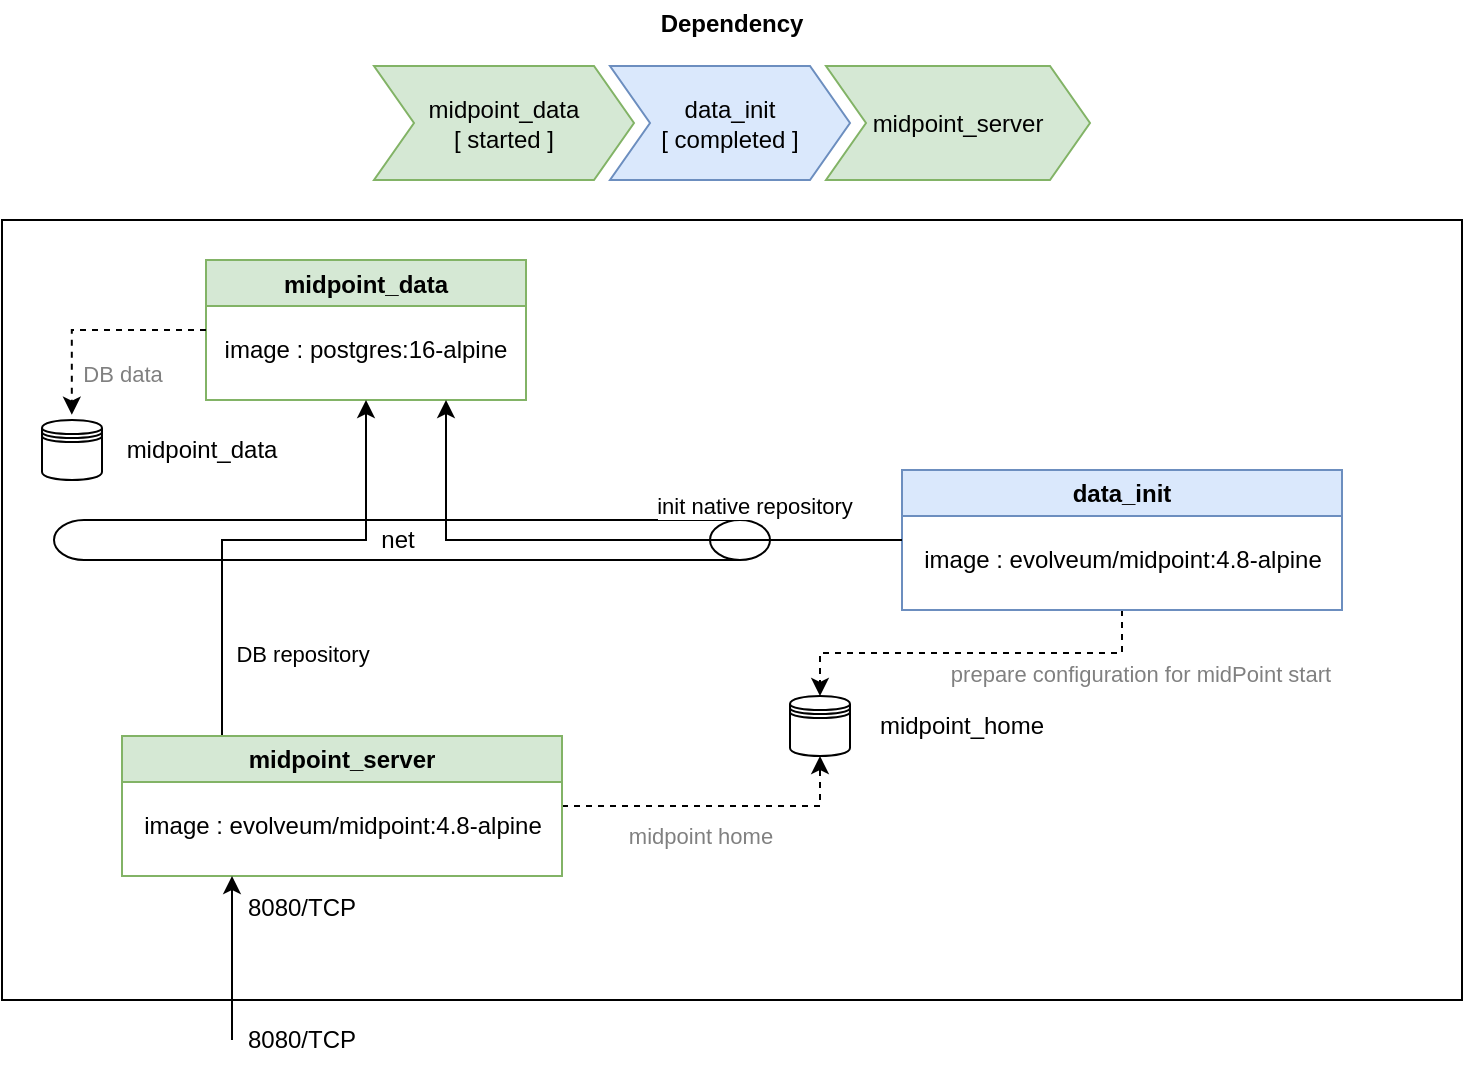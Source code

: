 <mxfile version="23.0.2" type="device">
  <diagram name="Page-1" id="vJfFicUDuaj3sC3rsSDq">
    <mxGraphModel dx="934" dy="576" grid="1" gridSize="10" guides="1" tooltips="1" connect="1" arrows="1" fold="1" page="1" pageScale="1" pageWidth="775" pageHeight="550" math="0" shadow="0">
      <root>
        <mxCell id="0" />
        <mxCell id="1" parent="0" />
        <mxCell id="EPUnmvleZXee-a4uKBJ4-33" value="" style="rounded=0;whiteSpace=wrap;html=1;" vertex="1" parent="1">
          <mxGeometry x="20" y="122" width="730" height="390" as="geometry" />
        </mxCell>
        <mxCell id="EPUnmvleZXee-a4uKBJ4-2" value="Dependency" style="swimlane;childLayout=stackLayout;horizontal=1;fillColor=none;horizontalStack=1;resizeParent=1;resizeParentMax=0;resizeLast=0;collapsible=0;strokeColor=none;stackBorder=10;stackSpacing=-12;resizable=1;align=center;points=[];whiteSpace=wrap;html=1;" vertex="1" parent="1">
          <mxGeometry x="196" y="12" width="378" height="100" as="geometry" />
        </mxCell>
        <mxCell id="EPUnmvleZXee-a4uKBJ4-3" value="midpoint_data&lt;br&gt;[ started ]" style="shape=step;perimeter=stepPerimeter;fixedSize=1;points=[];whiteSpace=wrap;html=1;fillColor=#d5e8d4;strokeColor=#82b366;" vertex="1" parent="EPUnmvleZXee-a4uKBJ4-2">
          <mxGeometry x="10" y="33" width="130" height="57" as="geometry" />
        </mxCell>
        <mxCell id="EPUnmvleZXee-a4uKBJ4-4" value="data_init&lt;br&gt;[ completed ]" style="shape=step;perimeter=stepPerimeter;fixedSize=1;points=[];whiteSpace=wrap;html=1;fillColor=#dae8fc;strokeColor=#6c8ebf;" vertex="1" parent="EPUnmvleZXee-a4uKBJ4-2">
          <mxGeometry x="128" y="33" width="120" height="57" as="geometry" />
        </mxCell>
        <mxCell id="EPUnmvleZXee-a4uKBJ4-5" value="midpoint_server" style="shape=step;perimeter=stepPerimeter;fixedSize=1;points=[];whiteSpace=wrap;html=1;fillColor=#d5e8d4;strokeColor=#82b366;" vertex="1" parent="EPUnmvleZXee-a4uKBJ4-2">
          <mxGeometry x="236" y="33" width="132" height="57" as="geometry" />
        </mxCell>
        <mxCell id="EPUnmvleZXee-a4uKBJ4-26" value="&lt;font color=&quot;#808080&quot;&gt;prepare configuration for midPoint start&lt;/font&gt;" style="edgeStyle=orthogonalEdgeStyle;rounded=0;orthogonalLoop=1;jettySize=auto;html=1;exitX=0.5;exitY=1;exitDx=0;exitDy=0;entryX=0.5;entryY=0;entryDx=0;entryDy=0;dashed=1;" edge="1" parent="1" source="EPUnmvleZXee-a4uKBJ4-11" target="EPUnmvleZXee-a4uKBJ4-23">
          <mxGeometry x="-0.146" y="71" relative="1" as="geometry">
            <mxPoint x="70" y="-61" as="offset" />
          </mxGeometry>
        </mxCell>
        <mxCell id="EPUnmvleZXee-a4uKBJ4-11" value="data_init" style="swimlane;whiteSpace=wrap;html=1;fillColor=#dae8fc;strokeColor=#6c8ebf;" vertex="1" parent="1">
          <mxGeometry x="470" y="247" width="220" height="70" as="geometry" />
        </mxCell>
        <mxCell id="EPUnmvleZXee-a4uKBJ4-20" value="image : evolveum/midpoint:4.8-alpine" style="text;html=1;strokeColor=none;fillColor=none;align=center;verticalAlign=middle;whiteSpace=wrap;rounded=0;container=0;" vertex="1" parent="EPUnmvleZXee-a4uKBJ4-11">
          <mxGeometry x="7.5" y="30" width="205" height="30" as="geometry" />
        </mxCell>
        <mxCell id="EPUnmvleZXee-a4uKBJ4-1" value="midpoint_data" style="swimlane;startSize=23;container=0;fillColor=#d5e8d4;strokeColor=#82b366;" vertex="1" parent="1">
          <mxGeometry x="122" y="142" width="160" height="70" as="geometry" />
        </mxCell>
        <mxCell id="EPUnmvleZXee-a4uKBJ4-7" value="image : postgres:16-alpine" style="text;html=1;strokeColor=none;fillColor=none;align=center;verticalAlign=middle;whiteSpace=wrap;rounded=0;container=0;" vertex="1" parent="EPUnmvleZXee-a4uKBJ4-1">
          <mxGeometry x="5" y="30" width="150" height="30" as="geometry" />
        </mxCell>
        <mxCell id="EPUnmvleZXee-a4uKBJ4-14" value="" style="group" vertex="1" connectable="0" parent="1">
          <mxGeometry x="40" y="222" width="110" height="30" as="geometry" />
        </mxCell>
        <mxCell id="EPUnmvleZXee-a4uKBJ4-8" value="" style="shape=datastore;whiteSpace=wrap;html=1;container=0;movable=1;resizable=1;rotatable=1;deletable=1;editable=1;locked=0;connectable=1;" vertex="1" parent="EPUnmvleZXee-a4uKBJ4-14">
          <mxGeometry width="30" height="30" as="geometry" />
        </mxCell>
        <mxCell id="EPUnmvleZXee-a4uKBJ4-12" value="midpoint_data" style="text;html=1;strokeColor=none;fillColor=none;align=center;verticalAlign=middle;whiteSpace=wrap;rounded=0;" vertex="1" parent="EPUnmvleZXee-a4uKBJ4-14">
          <mxGeometry x="50" width="60" height="30" as="geometry" />
        </mxCell>
        <mxCell id="EPUnmvleZXee-a4uKBJ4-19" value="&lt;font color=&quot;#808080&quot;&gt;DB data&lt;/font&gt;" style="edgeStyle=orthogonalEdgeStyle;rounded=0;orthogonalLoop=1;jettySize=auto;html=1;entryX=0.497;entryY=-0.088;entryDx=0;entryDy=0;entryPerimeter=0;jumpStyle=none;shadow=0;dashed=1;" edge="1" parent="1" source="EPUnmvleZXee-a4uKBJ4-1" target="EPUnmvleZXee-a4uKBJ4-8">
          <mxGeometry x="0.634" y="25" relative="1" as="geometry">
            <mxPoint as="offset" />
          </mxGeometry>
        </mxCell>
        <mxCell id="EPUnmvleZXee-a4uKBJ4-22" value="" style="group" vertex="1" connectable="0" parent="1">
          <mxGeometry x="420" y="360" width="110" height="30" as="geometry" />
        </mxCell>
        <mxCell id="EPUnmvleZXee-a4uKBJ4-23" value="" style="shape=datastore;whiteSpace=wrap;html=1;container=0;movable=1;resizable=1;rotatable=1;deletable=1;editable=1;locked=0;connectable=1;" vertex="1" parent="EPUnmvleZXee-a4uKBJ4-22">
          <mxGeometry x="-6" width="30" height="30" as="geometry" />
        </mxCell>
        <mxCell id="EPUnmvleZXee-a4uKBJ4-24" value="midpoint_home" style="text;html=1;strokeColor=none;fillColor=none;align=center;verticalAlign=middle;whiteSpace=wrap;rounded=0;" vertex="1" parent="EPUnmvleZXee-a4uKBJ4-22">
          <mxGeometry x="50" width="60" height="30" as="geometry" />
        </mxCell>
        <mxCell id="EPUnmvleZXee-a4uKBJ4-30" value="&lt;font color=&quot;#808080&quot;&gt;midpoint home&lt;/font&gt;" style="edgeStyle=orthogonalEdgeStyle;rounded=0;orthogonalLoop=1;jettySize=auto;html=1;entryX=0.5;entryY=1;entryDx=0;entryDy=0;dashed=1;strokeColor=#000000;" edge="1" parent="1" source="EPUnmvleZXee-a4uKBJ4-27" target="EPUnmvleZXee-a4uKBJ4-23">
          <mxGeometry x="-0.092" y="-15" relative="1" as="geometry">
            <mxPoint x="-1" as="offset" />
          </mxGeometry>
        </mxCell>
        <mxCell id="EPUnmvleZXee-a4uKBJ4-34" value="net" style="shape=cylinder3;whiteSpace=wrap;html=1;boundedLbl=1;backgroundOutline=1;size=15;direction=south;" vertex="1" parent="1">
          <mxGeometry x="46" y="272" width="358" height="20" as="geometry" />
        </mxCell>
        <mxCell id="EPUnmvleZXee-a4uKBJ4-38" value="DB repository" style="edgeStyle=orthogonalEdgeStyle;rounded=0;orthogonalLoop=1;jettySize=auto;html=1;entryX=0.5;entryY=1;entryDx=0;entryDy=0;" edge="1" parent="1" source="EPUnmvleZXee-a4uKBJ4-27" target="EPUnmvleZXee-a4uKBJ4-1">
          <mxGeometry x="-0.655" y="-40" relative="1" as="geometry">
            <Array as="points">
              <mxPoint x="130" y="282" />
              <mxPoint x="202" y="282" />
            </Array>
            <mxPoint as="offset" />
          </mxGeometry>
        </mxCell>
        <mxCell id="EPUnmvleZXee-a4uKBJ4-27" value="midpoint_server" style="swimlane;whiteSpace=wrap;html=1;fillColor=#d5e8d4;strokeColor=#82b366;" vertex="1" parent="1">
          <mxGeometry x="80" y="380" width="220" height="70" as="geometry" />
        </mxCell>
        <mxCell id="EPUnmvleZXee-a4uKBJ4-28" value="image : evolveum/midpoint:4.8-alpine" style="text;html=1;strokeColor=none;fillColor=none;align=center;verticalAlign=middle;whiteSpace=wrap;rounded=0;container=0;" vertex="1" parent="EPUnmvleZXee-a4uKBJ4-27">
          <mxGeometry x="7.5" y="30" width="205" height="30" as="geometry" />
        </mxCell>
        <mxCell id="EPUnmvleZXee-a4uKBJ4-35" value="init native repository" style="edgeStyle=orthogonalEdgeStyle;rounded=0;orthogonalLoop=1;jettySize=auto;html=1;entryX=0.75;entryY=1;entryDx=0;entryDy=0;exitX=0;exitY=0.5;exitDx=0;exitDy=0;" edge="1" parent="1" source="EPUnmvleZXee-a4uKBJ4-11" target="EPUnmvleZXee-a4uKBJ4-1">
          <mxGeometry x="-0.505" y="-17" relative="1" as="geometry">
            <mxPoint x="260" y="197" as="targetPoint" />
            <mxPoint as="offset" />
          </mxGeometry>
        </mxCell>
        <mxCell id="EPUnmvleZXee-a4uKBJ4-40" value="" style="endArrow=classic;html=1;rounded=0;entryX=0.25;entryY=1;entryDx=0;entryDy=0;" edge="1" parent="1" target="EPUnmvleZXee-a4uKBJ4-27">
          <mxGeometry width="50" height="50" relative="1" as="geometry">
            <mxPoint x="135" y="532" as="sourcePoint" />
            <mxPoint x="190" y="562" as="targetPoint" />
          </mxGeometry>
        </mxCell>
        <mxCell id="EPUnmvleZXee-a4uKBJ4-41" value="8080/TCP" style="text;html=1;strokeColor=none;fillColor=none;align=center;verticalAlign=middle;whiteSpace=wrap;rounded=0;" vertex="1" parent="1">
          <mxGeometry x="140" y="517" width="60" height="30" as="geometry" />
        </mxCell>
        <mxCell id="EPUnmvleZXee-a4uKBJ4-42" value="8080/TCP" style="text;html=1;strokeColor=none;fillColor=none;align=center;verticalAlign=middle;whiteSpace=wrap;rounded=0;" vertex="1" parent="1">
          <mxGeometry x="140" y="451" width="60" height="30" as="geometry" />
        </mxCell>
      </root>
    </mxGraphModel>
  </diagram>
</mxfile>
